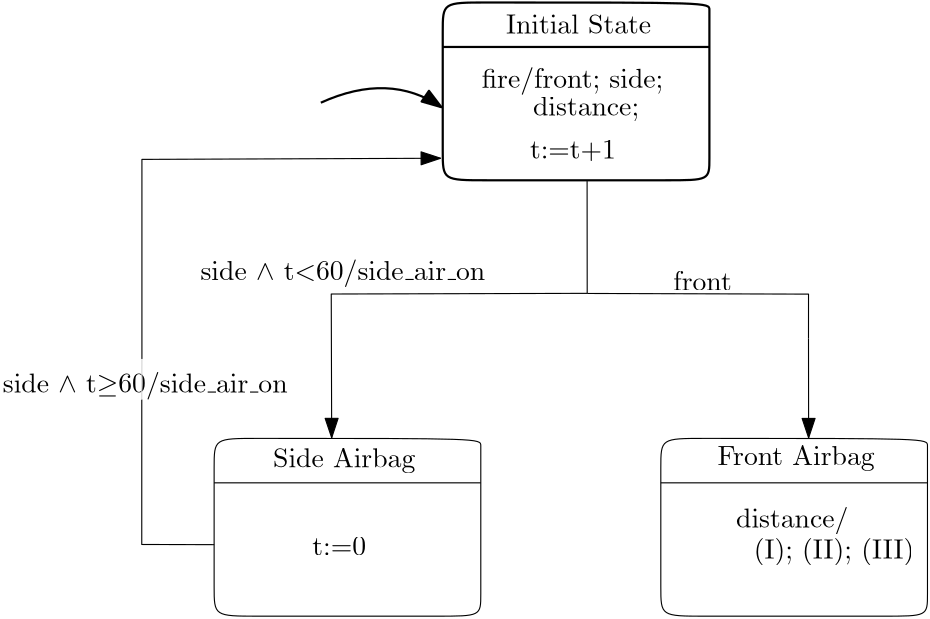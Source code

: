 <?xml version="1.0"?>
<!DOCTYPE ipe SYSTEM "ipe.dtd">
<ipe version="70218" creator="Ipe 7.2.28">
<info created="D:20240718162458" modified="D:20240718162458"/>
<ipestyle name="basic">
<symbol name="arrow/arc(spx)">
<path stroke="sym-stroke" fill="sym-stroke" pen="sym-pen">
0 0 m
-1 0.333 l
-1 -0.333 l
h
</path>
</symbol>
<symbol name="arrow/farc(spx)">
<path stroke="sym-stroke" fill="white" pen="sym-pen">
0 0 m
-1 0.333 l
-1 -0.333 l
h
</path>
</symbol>
<symbol name="arrow/ptarc(spx)">
<path stroke="sym-stroke" fill="sym-stroke" pen="sym-pen">
0 0 m
-1 0.333 l
-0.8 0 l
-1 -0.333 l
h
</path>
</symbol>
<symbol name="arrow/fptarc(spx)">
<path stroke="sym-stroke" fill="white" pen="sym-pen">
0 0 m
-1 0.333 l
-0.8 0 l
-1 -0.333 l
h
</path>
</symbol>
<symbol name="mark/circle(sx)" transformations="translations">
<path fill="sym-stroke">
0.6 0 0 0.6 0 0 e
0.4 0 0 0.4 0 0 e
</path>
</symbol>
<symbol name="mark/disk(sx)" transformations="translations">
<path fill="sym-stroke">
0.6 0 0 0.6 0 0 e
</path>
</symbol>
<symbol name="mark/fdisk(sfx)" transformations="translations">
<group>
<path fill="sym-fill">
0.5 0 0 0.5 0 0 e
</path>
<path fill="sym-stroke" fillrule="eofill">
0.6 0 0 0.6 0 0 e
0.4 0 0 0.4 0 0 e
</path>
</group>
</symbol>
<symbol name="mark/box(sx)" transformations="translations">
<path fill="sym-stroke" fillrule="eofill">
-0.6 -0.6 m
0.6 -0.6 l
0.6 0.6 l
-0.6 0.6 l
h
-0.4 -0.4 m
0.4 -0.4 l
0.4 0.4 l
-0.4 0.4 l
h
</path>
</symbol>
<symbol name="mark/square(sx)" transformations="translations">
<path fill="sym-stroke">
-0.6 -0.6 m
0.6 -0.6 l
0.6 0.6 l
-0.6 0.6 l
h
</path>
</symbol>
<symbol name="mark/fsquare(sfx)" transformations="translations">
<group>
<path fill="sym-fill">
-0.5 -0.5 m
0.5 -0.5 l
0.5 0.5 l
-0.5 0.5 l
h
</path>
<path fill="sym-stroke" fillrule="eofill">
-0.6 -0.6 m
0.6 -0.6 l
0.6 0.6 l
-0.6 0.6 l
h
-0.4 -0.4 m
0.4 -0.4 l
0.4 0.4 l
-0.4 0.4 l
h
</path>
</group>
</symbol>
<symbol name="mark/cross(sx)" transformations="translations">
<group>
<path fill="sym-stroke">
-0.43 -0.57 m
0.57 0.43 l
0.43 0.57 l
-0.57 -0.43 l
h
</path>
<path fill="sym-stroke">
-0.43 0.57 m
0.57 -0.43 l
0.43 -0.57 l
-0.57 0.43 l
h
</path>
</group>
</symbol>
<symbol name="arrow/fnormal(spx)">
<path stroke="sym-stroke" fill="white" pen="sym-pen">
0 0 m
-1 0.333 l
-1 -0.333 l
h
</path>
</symbol>
<symbol name="arrow/pointed(spx)">
<path stroke="sym-stroke" fill="sym-stroke" pen="sym-pen">
0 0 m
-1 0.333 l
-0.8 0 l
-1 -0.333 l
h
</path>
</symbol>
<symbol name="arrow/fpointed(spx)">
<path stroke="sym-stroke" fill="white" pen="sym-pen">
0 0 m
-1 0.333 l
-0.8 0 l
-1 -0.333 l
h
</path>
</symbol>
<symbol name="arrow/linear(spx)">
<path stroke="sym-stroke" pen="sym-pen">
-1 0.333 m
0 0 l
-1 -0.333 l
</path>
</symbol>
<symbol name="arrow/fdouble(spx)">
<path stroke="sym-stroke" fill="white" pen="sym-pen">
0 0 m
-1 0.333 l
-1 -0.333 l
h
-1 0 m
-2 0.333 l
-2 -0.333 l
h
</path>
</symbol>
<symbol name="arrow/double(spx)">
<path stroke="sym-stroke" fill="sym-stroke" pen="sym-pen">
0 0 m
-1 0.333 l
-1 -0.333 l
h
-1 0 m
-2 0.333 l
-2 -0.333 l
h
</path>
</symbol>
<symbol name="arrow/mid-normal(spx)">
<path stroke="sym-stroke" fill="sym-stroke" pen="sym-pen">
0.5 0 m
-0.5 0.333 l
-0.5 -0.333 l
h
</path>
</symbol>
<symbol name="arrow/mid-fnormal(spx)">
<path stroke="sym-stroke" fill="white" pen="sym-pen">
0.5 0 m
-0.5 0.333 l
-0.5 -0.333 l
h
</path>
</symbol>
<symbol name="arrow/mid-pointed(spx)">
<path stroke="sym-stroke" fill="sym-stroke" pen="sym-pen">
0.5 0 m
-0.5 0.333 l
-0.3 0 l
-0.5 -0.333 l
h
</path>
</symbol>
<symbol name="arrow/mid-fpointed(spx)">
<path stroke="sym-stroke" fill="white" pen="sym-pen">
0.5 0 m
-0.5 0.333 l
-0.3 0 l
-0.5 -0.333 l
h
</path>
</symbol>
<symbol name="arrow/mid-double(spx)">
<path stroke="sym-stroke" fill="sym-stroke" pen="sym-pen">
1 0 m
0 0.333 l
0 -0.333 l
h
0 0 m
-1 0.333 l
-1 -0.333 l
h
</path>
</symbol>
<symbol name="arrow/mid-fdouble(spx)">
<path stroke="sym-stroke" fill="white" pen="sym-pen">
1 0 m
0 0.333 l
0 -0.333 l
h
0 0 m
-1 0.333 l
-1 -0.333 l
h
</path>
</symbol>
<anglesize name="22.5 deg" value="22.5"/>
<anglesize name="30 deg" value="30"/>
<anglesize name="45 deg" value="45"/>
<anglesize name="60 deg" value="60"/>
<anglesize name="90 deg" value="90"/>
<arrowsize name="large" value="10"/>
<arrowsize name="small" value="5"/>
<arrowsize name="tiny" value="3"/>
<color name="blue" value="0 0 1"/>
<color name="brown" value="0.647 0.165 0.165"/>
<color name="darkblue" value="0 0 0.545"/>
<color name="darkcyan" value="0 0.545 0.545"/>
<color name="darkgray" value="0.663"/>
<color name="darkgreen" value="0 0.392 0"/>
<color name="darkmagenta" value="0.545 0 0.545"/>
<color name="darkorange" value="1 0.549 0"/>
<color name="darkred" value="0.545 0 0"/>
<color name="gold" value="1 0.843 0"/>
<color name="gray" value="0.745"/>
<color name="green" value="0 1 0"/>
<color name="lightblue" value="0.678 0.847 0.902"/>
<color name="lightcyan" value="0.878 1 1"/>
<color name="lightgray" value="0.827"/>
<color name="lightgreen" value="0.565 0.933 0.565"/>
<color name="lightyellow" value="1 1 0.878"/>
<color name="navy" value="0 0 0.502"/>
<color name="orange" value="1 0.647 0"/>
<color name="pink" value="1 0.753 0.796"/>
<color name="purple" value="0.627 0.125 0.941"/>
<color name="red" value="1 0 0"/>
<color name="seagreen" value="0.18 0.545 0.341"/>
<color name="turquoise" value="0.251 0.878 0.816"/>
<color name="violet" value="0.933 0.51 0.933"/>
<color name="yellow" value="1 1 0"/>
<dashstyle name="dash dot dotted" value="[4 2 1 2 1 2] 0"/>
<dashstyle name="dash dotted" value="[4 2 1 2] 0"/>
<dashstyle name="dashed" value="[4] 0"/>
<dashstyle name="dotted" value="[1 3] 0"/>
<gridsize name="10 pts (~3.5 mm)" value="10"/>
<gridsize name="14 pts (~5 mm)" value="14"/>
<gridsize name="16 pts (~6 mm)" value="16"/>
<gridsize name="20 pts (~7 mm)" value="20"/>
<gridsize name="28 pts (~10 mm)" value="28"/>
<gridsize name="32 pts (~12 mm)" value="32"/>
<gridsize name="4 pts" value="4"/>
<gridsize name="56 pts (~20 mm)" value="56"/>
<gridsize name="8 pts (~3 mm)" value="8"/>
<opacity name="10%" value="0.1"/>
<opacity name="30%" value="0.3"/>
<opacity name="50%" value="0.5"/>
<opacity name="75%" value="0.75"/>
<pen name="fat" value="1.2"/>
<pen name="heavier" value="0.8"/>
<pen name="ultrafat" value="2"/>
<symbolsize name="large" value="5"/>
<symbolsize name="small" value="2"/>
<symbolsize name="tiny" value="1.1"/>
<textsize name="Huge" value="\Huge"/>
<textsize name="LARGE" value="\LARGE"/>
<textsize name="Large" value="\Large"/>
<textsize name="footnote" value="\footnotesize"/>
<textsize name="huge" value="\huge"/>
<textsize name="large" value="\large"/>
<textsize name="script" value="\scriptsize"/>
<textsize name="small" value="\small"/>
<textsize name="tiny" value="\tiny"/>
<textstyle name="center" begin="\begin{center}" end="\end{center}"/>
<textstyle name="item" begin="\begin{itemize}\item{}" end="\end{itemize}"/>
<textstyle name="itemize" begin="\begin{itemize}" end="\end{itemize}"/>
<tiling name="falling" angle="-60" step="4" width="1"/>
<tiling name="rising" angle="30" step="4" width="1"/>
</ipestyle>
<page>
<layer name="alpha"/>
<view layers="alpha" active="alpha"/>
<path layer="alpha" matrix="1 0 0 1 76.3105 105.053" stroke="black" pen="heavier">
176 640 m
256 640
256 640
256 624
256 576
256 576
160 576
160 576
160 640
160 640
176 640 c
</path>
<path matrix="1 0 0 1 76.3105 105.053" stroke="black" pen="heavier">
160 624 m
256 624 l
</path>
<path matrix="1 0 0 1 108.186 104.254" stroke="black" pen="heavier" arrow="normal/normal">
84.2384 604.728 m
108.895 615.935
127.627 603.127 c
</path>
<text matrix="1 0 0 1 160.725 115.92" transformations="translations" pos="98.3276 618.017" stroke="black" type="label" width="52.304" height="6.918" depth="0" valign="baseline">Initial State</text>
<text matrix="1 0 0 1 97.8448 105.743" transformations="translations" pos="152.498 608.616" stroke="black" type="label" width="65.421" height="7.473" depth="2.49" valign="baseline">fire/front; side;</text>
<text matrix="1 0 0 1 111.513 93.5322" transformations="translations" pos="156.18 595.327" stroke="black" type="label" width="30.995" height="6.421" depth="0.83" valign="baseline">t:=t+1</text>
<path matrix="1 0 0 1 154.817 -51.8703" stroke="black">
176 640 m
256 640
256 640
256 624
256 576
256 576
160 576
160 576
160 640
160 640
176 640 c
</path>
<path matrix="1 0 0 1 154.817 -51.8703" stroke="black">
160 624 m
256 624 l
</path>
<path matrix="1 0 0 1 -5.98944 -51.8688" stroke="black">
176 640 m
256 640
256 640
256 624
256 576
256 576
160 576
160 576
160 640
160 640
176 640 c
</path>
<path matrix="1 0 0 1 -5.98944 -51.8688" stroke="black">
160 624 m
256 624 l
</path>
<path matrix="1 0 0 1 -79.7149 0.27022" stroke="black">
367.995 680.502 m
368.033 640.005 l
</path>
<path stroke="black" arrow="normal/normal">
367.985 624.057 m
368.029 588.321 l
</path>
<text matrix="1 0 0 1 -42.0472 9.39702" transformations="translations" pos="361.333 632.007" stroke="black" type="label" width="21.06" height="6.918" depth="0" valign="baseline">front</text>
<text matrix="1 0 0 1 -92.5318 -3.79667" transformations="translations" pos="361.325 708.119" stroke="black" type="label" width="38.246" height="6.926" depth="1.93" valign="baseline">distance;</text>
<text matrix="1 0 0 1 5.61597 -3.32798" transformations="translations" pos="169.613 581.051" stroke="black" type="label" width="51.225" height="6.926" depth="1.93" valign="baseline">Side Airbag</text>
<text matrix="1 0 0 1 -4.57598 -1.87199" transformations="translations" pos="339.756 580.427" stroke="black" type="label" width="56.649" height="6.926" depth="1.93" valign="baseline">Front Airbag</text>
<path stroke="black" arrow="normal/normal">
288.297 640.349 m
196.174 640.108 l
196.33 588.347 l
</path>
<text matrix="1 0 0 1 -49.0878 -2.28799" transformations="translations" pos="198.181 647.438" stroke="black" type="label" width="102.51" height="7.473" depth="2.49" valign="baseline">side $\land$ t$&lt;$60/side\_air\_on</text>
<path stroke="black">
288.311 640.309 m
367.993 640.07 l
367.983 624.05 l
</path>
<text matrix="1 0 0 1 -120.256 -42.8266" transformations="translations" pos="198.181 647.438" stroke="black" type="label" width="102.51" height="7.473" depth="2.49" valign="baseline">side $\land$ t$\ge$60/side\_air\_on</text>
<path stroke="black">
154.019 549.876 m
127.959 549.942 l
127.968 602.14 l
</path>
<path stroke="lightgray">
127.953 602.119 m
128.016 616.735 l
</path>
<path stroke="black" arrow="normal/normal">
128.016 616.735 m
128.016 688.574 l
235.522 688.985 l
</path>
<text matrix="1 0 0 1 -14.7672 -0.533756" transformations="translations" pos="204.109 546.602" stroke="black" type="label" width="19.372" height="6.42" depth="0" valign="baseline">t:=0</text>
<text matrix="1 0 0 1 1.78036 5.47803" transformations="translations" pos="340.125 550.609" stroke="black" type="label" width="40.459" height="7.473" depth="2.49" valign="baseline">distance/</text>
<text matrix="1 0 0 1 -16.3098 -1.29829" transformations="translations" pos="364.573 546.205" stroke="black" type="label" width="57.839" height="7.473" depth="2.49" valign="baseline">(I); (II); (III)</text>
</page>
</ipe>
